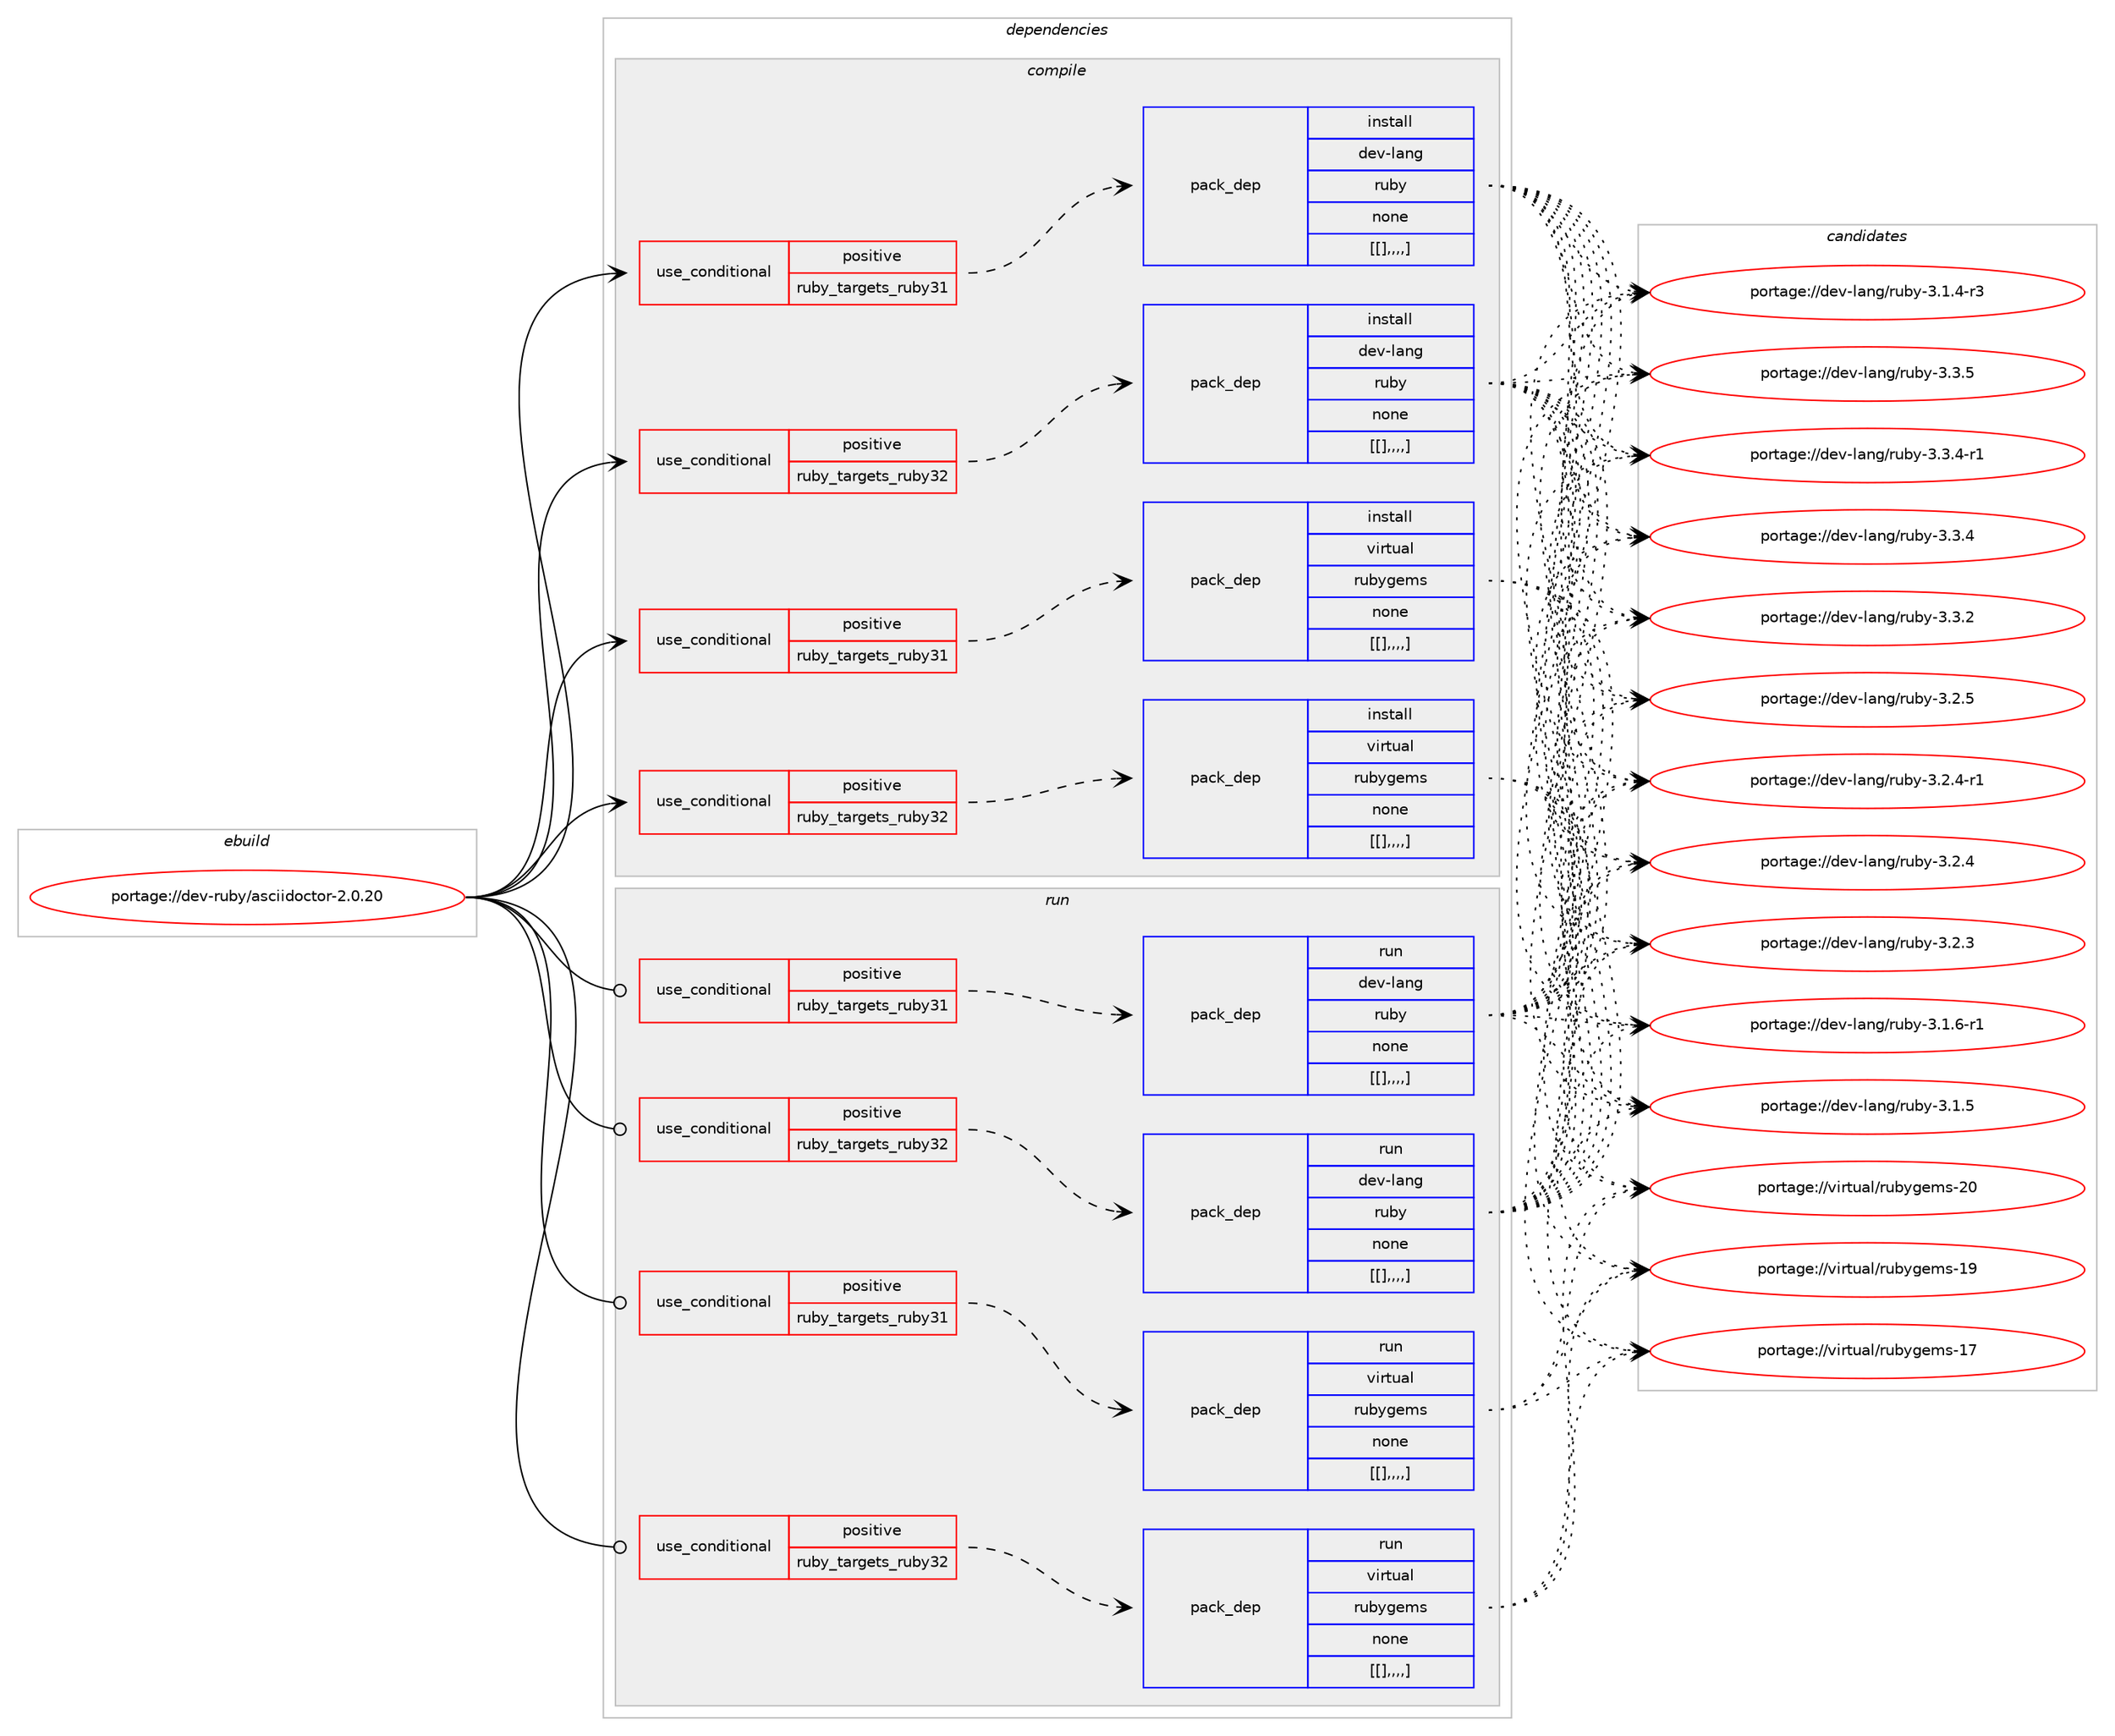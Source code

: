 digraph prolog {

# *************
# Graph options
# *************

newrank=true;
concentrate=true;
compound=true;
graph [rankdir=LR,fontname=Helvetica,fontsize=10,ranksep=1.5];#, ranksep=2.5, nodesep=0.2];
edge  [arrowhead=vee];
node  [fontname=Helvetica,fontsize=10];

# **********
# The ebuild
# **********

subgraph cluster_leftcol {
color=gray;
label=<<i>ebuild</i>>;
id [label="portage://dev-ruby/asciidoctor-2.0.20", color=red, width=4, href="../dev-ruby/asciidoctor-2.0.20.svg"];
}

# ****************
# The dependencies
# ****************

subgraph cluster_midcol {
color=gray;
label=<<i>dependencies</i>>;
subgraph cluster_compile {
fillcolor="#eeeeee";
style=filled;
label=<<i>compile</i>>;
subgraph cond45466 {
dependency178842 [label=<<TABLE BORDER="0" CELLBORDER="1" CELLSPACING="0" CELLPADDING="4"><TR><TD ROWSPAN="3" CELLPADDING="10">use_conditional</TD></TR><TR><TD>positive</TD></TR><TR><TD>ruby_targets_ruby31</TD></TR></TABLE>>, shape=none, color=red];
subgraph pack132092 {
dependency178843 [label=<<TABLE BORDER="0" CELLBORDER="1" CELLSPACING="0" CELLPADDING="4" WIDTH="220"><TR><TD ROWSPAN="6" CELLPADDING="30">pack_dep</TD></TR><TR><TD WIDTH="110">install</TD></TR><TR><TD>dev-lang</TD></TR><TR><TD>ruby</TD></TR><TR><TD>none</TD></TR><TR><TD>[[],,,,]</TD></TR></TABLE>>, shape=none, color=blue];
}
dependency178842:e -> dependency178843:w [weight=20,style="dashed",arrowhead="vee"];
}
id:e -> dependency178842:w [weight=20,style="solid",arrowhead="vee"];
subgraph cond45467 {
dependency178844 [label=<<TABLE BORDER="0" CELLBORDER="1" CELLSPACING="0" CELLPADDING="4"><TR><TD ROWSPAN="3" CELLPADDING="10">use_conditional</TD></TR><TR><TD>positive</TD></TR><TR><TD>ruby_targets_ruby31</TD></TR></TABLE>>, shape=none, color=red];
subgraph pack132093 {
dependency178845 [label=<<TABLE BORDER="0" CELLBORDER="1" CELLSPACING="0" CELLPADDING="4" WIDTH="220"><TR><TD ROWSPAN="6" CELLPADDING="30">pack_dep</TD></TR><TR><TD WIDTH="110">install</TD></TR><TR><TD>virtual</TD></TR><TR><TD>rubygems</TD></TR><TR><TD>none</TD></TR><TR><TD>[[],,,,]</TD></TR></TABLE>>, shape=none, color=blue];
}
dependency178844:e -> dependency178845:w [weight=20,style="dashed",arrowhead="vee"];
}
id:e -> dependency178844:w [weight=20,style="solid",arrowhead="vee"];
subgraph cond45468 {
dependency178846 [label=<<TABLE BORDER="0" CELLBORDER="1" CELLSPACING="0" CELLPADDING="4"><TR><TD ROWSPAN="3" CELLPADDING="10">use_conditional</TD></TR><TR><TD>positive</TD></TR><TR><TD>ruby_targets_ruby32</TD></TR></TABLE>>, shape=none, color=red];
subgraph pack132094 {
dependency178847 [label=<<TABLE BORDER="0" CELLBORDER="1" CELLSPACING="0" CELLPADDING="4" WIDTH="220"><TR><TD ROWSPAN="6" CELLPADDING="30">pack_dep</TD></TR><TR><TD WIDTH="110">install</TD></TR><TR><TD>dev-lang</TD></TR><TR><TD>ruby</TD></TR><TR><TD>none</TD></TR><TR><TD>[[],,,,]</TD></TR></TABLE>>, shape=none, color=blue];
}
dependency178846:e -> dependency178847:w [weight=20,style="dashed",arrowhead="vee"];
}
id:e -> dependency178846:w [weight=20,style="solid",arrowhead="vee"];
subgraph cond45469 {
dependency178848 [label=<<TABLE BORDER="0" CELLBORDER="1" CELLSPACING="0" CELLPADDING="4"><TR><TD ROWSPAN="3" CELLPADDING="10">use_conditional</TD></TR><TR><TD>positive</TD></TR><TR><TD>ruby_targets_ruby32</TD></TR></TABLE>>, shape=none, color=red];
subgraph pack132095 {
dependency178849 [label=<<TABLE BORDER="0" CELLBORDER="1" CELLSPACING="0" CELLPADDING="4" WIDTH="220"><TR><TD ROWSPAN="6" CELLPADDING="30">pack_dep</TD></TR><TR><TD WIDTH="110">install</TD></TR><TR><TD>virtual</TD></TR><TR><TD>rubygems</TD></TR><TR><TD>none</TD></TR><TR><TD>[[],,,,]</TD></TR></TABLE>>, shape=none, color=blue];
}
dependency178848:e -> dependency178849:w [weight=20,style="dashed",arrowhead="vee"];
}
id:e -> dependency178848:w [weight=20,style="solid",arrowhead="vee"];
}
subgraph cluster_compileandrun {
fillcolor="#eeeeee";
style=filled;
label=<<i>compile and run</i>>;
}
subgraph cluster_run {
fillcolor="#eeeeee";
style=filled;
label=<<i>run</i>>;
subgraph cond45470 {
dependency178850 [label=<<TABLE BORDER="0" CELLBORDER="1" CELLSPACING="0" CELLPADDING="4"><TR><TD ROWSPAN="3" CELLPADDING="10">use_conditional</TD></TR><TR><TD>positive</TD></TR><TR><TD>ruby_targets_ruby31</TD></TR></TABLE>>, shape=none, color=red];
subgraph pack132096 {
dependency178851 [label=<<TABLE BORDER="0" CELLBORDER="1" CELLSPACING="0" CELLPADDING="4" WIDTH="220"><TR><TD ROWSPAN="6" CELLPADDING="30">pack_dep</TD></TR><TR><TD WIDTH="110">run</TD></TR><TR><TD>dev-lang</TD></TR><TR><TD>ruby</TD></TR><TR><TD>none</TD></TR><TR><TD>[[],,,,]</TD></TR></TABLE>>, shape=none, color=blue];
}
dependency178850:e -> dependency178851:w [weight=20,style="dashed",arrowhead="vee"];
}
id:e -> dependency178850:w [weight=20,style="solid",arrowhead="odot"];
subgraph cond45471 {
dependency178852 [label=<<TABLE BORDER="0" CELLBORDER="1" CELLSPACING="0" CELLPADDING="4"><TR><TD ROWSPAN="3" CELLPADDING="10">use_conditional</TD></TR><TR><TD>positive</TD></TR><TR><TD>ruby_targets_ruby31</TD></TR></TABLE>>, shape=none, color=red];
subgraph pack132097 {
dependency178853 [label=<<TABLE BORDER="0" CELLBORDER="1" CELLSPACING="0" CELLPADDING="4" WIDTH="220"><TR><TD ROWSPAN="6" CELLPADDING="30">pack_dep</TD></TR><TR><TD WIDTH="110">run</TD></TR><TR><TD>virtual</TD></TR><TR><TD>rubygems</TD></TR><TR><TD>none</TD></TR><TR><TD>[[],,,,]</TD></TR></TABLE>>, shape=none, color=blue];
}
dependency178852:e -> dependency178853:w [weight=20,style="dashed",arrowhead="vee"];
}
id:e -> dependency178852:w [weight=20,style="solid",arrowhead="odot"];
subgraph cond45472 {
dependency178854 [label=<<TABLE BORDER="0" CELLBORDER="1" CELLSPACING="0" CELLPADDING="4"><TR><TD ROWSPAN="3" CELLPADDING="10">use_conditional</TD></TR><TR><TD>positive</TD></TR><TR><TD>ruby_targets_ruby32</TD></TR></TABLE>>, shape=none, color=red];
subgraph pack132098 {
dependency178855 [label=<<TABLE BORDER="0" CELLBORDER="1" CELLSPACING="0" CELLPADDING="4" WIDTH="220"><TR><TD ROWSPAN="6" CELLPADDING="30">pack_dep</TD></TR><TR><TD WIDTH="110">run</TD></TR><TR><TD>dev-lang</TD></TR><TR><TD>ruby</TD></TR><TR><TD>none</TD></TR><TR><TD>[[],,,,]</TD></TR></TABLE>>, shape=none, color=blue];
}
dependency178854:e -> dependency178855:w [weight=20,style="dashed",arrowhead="vee"];
}
id:e -> dependency178854:w [weight=20,style="solid",arrowhead="odot"];
subgraph cond45473 {
dependency178856 [label=<<TABLE BORDER="0" CELLBORDER="1" CELLSPACING="0" CELLPADDING="4"><TR><TD ROWSPAN="3" CELLPADDING="10">use_conditional</TD></TR><TR><TD>positive</TD></TR><TR><TD>ruby_targets_ruby32</TD></TR></TABLE>>, shape=none, color=red];
subgraph pack132099 {
dependency178857 [label=<<TABLE BORDER="0" CELLBORDER="1" CELLSPACING="0" CELLPADDING="4" WIDTH="220"><TR><TD ROWSPAN="6" CELLPADDING="30">pack_dep</TD></TR><TR><TD WIDTH="110">run</TD></TR><TR><TD>virtual</TD></TR><TR><TD>rubygems</TD></TR><TR><TD>none</TD></TR><TR><TD>[[],,,,]</TD></TR></TABLE>>, shape=none, color=blue];
}
dependency178856:e -> dependency178857:w [weight=20,style="dashed",arrowhead="vee"];
}
id:e -> dependency178856:w [weight=20,style="solid",arrowhead="odot"];
}
}

# **************
# The candidates
# **************

subgraph cluster_choices {
rank=same;
color=gray;
label=<<i>candidates</i>>;

subgraph choice132092 {
color=black;
nodesep=1;
choice10010111845108971101034711411798121455146514653 [label="portage://dev-lang/ruby-3.3.5", color=red, width=4,href="../dev-lang/ruby-3.3.5.svg"];
choice100101118451089711010347114117981214551465146524511449 [label="portage://dev-lang/ruby-3.3.4-r1", color=red, width=4,href="../dev-lang/ruby-3.3.4-r1.svg"];
choice10010111845108971101034711411798121455146514652 [label="portage://dev-lang/ruby-3.3.4", color=red, width=4,href="../dev-lang/ruby-3.3.4.svg"];
choice10010111845108971101034711411798121455146514650 [label="portage://dev-lang/ruby-3.3.2", color=red, width=4,href="../dev-lang/ruby-3.3.2.svg"];
choice10010111845108971101034711411798121455146504653 [label="portage://dev-lang/ruby-3.2.5", color=red, width=4,href="../dev-lang/ruby-3.2.5.svg"];
choice100101118451089711010347114117981214551465046524511449 [label="portage://dev-lang/ruby-3.2.4-r1", color=red, width=4,href="../dev-lang/ruby-3.2.4-r1.svg"];
choice10010111845108971101034711411798121455146504652 [label="portage://dev-lang/ruby-3.2.4", color=red, width=4,href="../dev-lang/ruby-3.2.4.svg"];
choice10010111845108971101034711411798121455146504651 [label="portage://dev-lang/ruby-3.2.3", color=red, width=4,href="../dev-lang/ruby-3.2.3.svg"];
choice100101118451089711010347114117981214551464946544511449 [label="portage://dev-lang/ruby-3.1.6-r1", color=red, width=4,href="../dev-lang/ruby-3.1.6-r1.svg"];
choice10010111845108971101034711411798121455146494653 [label="portage://dev-lang/ruby-3.1.5", color=red, width=4,href="../dev-lang/ruby-3.1.5.svg"];
choice100101118451089711010347114117981214551464946524511451 [label="portage://dev-lang/ruby-3.1.4-r3", color=red, width=4,href="../dev-lang/ruby-3.1.4-r3.svg"];
dependency178843:e -> choice10010111845108971101034711411798121455146514653:w [style=dotted,weight="100"];
dependency178843:e -> choice100101118451089711010347114117981214551465146524511449:w [style=dotted,weight="100"];
dependency178843:e -> choice10010111845108971101034711411798121455146514652:w [style=dotted,weight="100"];
dependency178843:e -> choice10010111845108971101034711411798121455146514650:w [style=dotted,weight="100"];
dependency178843:e -> choice10010111845108971101034711411798121455146504653:w [style=dotted,weight="100"];
dependency178843:e -> choice100101118451089711010347114117981214551465046524511449:w [style=dotted,weight="100"];
dependency178843:e -> choice10010111845108971101034711411798121455146504652:w [style=dotted,weight="100"];
dependency178843:e -> choice10010111845108971101034711411798121455146504651:w [style=dotted,weight="100"];
dependency178843:e -> choice100101118451089711010347114117981214551464946544511449:w [style=dotted,weight="100"];
dependency178843:e -> choice10010111845108971101034711411798121455146494653:w [style=dotted,weight="100"];
dependency178843:e -> choice100101118451089711010347114117981214551464946524511451:w [style=dotted,weight="100"];
}
subgraph choice132093 {
color=black;
nodesep=1;
choice118105114116117971084711411798121103101109115455048 [label="portage://virtual/rubygems-20", color=red, width=4,href="../virtual/rubygems-20.svg"];
choice118105114116117971084711411798121103101109115454957 [label="portage://virtual/rubygems-19", color=red, width=4,href="../virtual/rubygems-19.svg"];
choice118105114116117971084711411798121103101109115454955 [label="portage://virtual/rubygems-17", color=red, width=4,href="../virtual/rubygems-17.svg"];
dependency178845:e -> choice118105114116117971084711411798121103101109115455048:w [style=dotted,weight="100"];
dependency178845:e -> choice118105114116117971084711411798121103101109115454957:w [style=dotted,weight="100"];
dependency178845:e -> choice118105114116117971084711411798121103101109115454955:w [style=dotted,weight="100"];
}
subgraph choice132094 {
color=black;
nodesep=1;
choice10010111845108971101034711411798121455146514653 [label="portage://dev-lang/ruby-3.3.5", color=red, width=4,href="../dev-lang/ruby-3.3.5.svg"];
choice100101118451089711010347114117981214551465146524511449 [label="portage://dev-lang/ruby-3.3.4-r1", color=red, width=4,href="../dev-lang/ruby-3.3.4-r1.svg"];
choice10010111845108971101034711411798121455146514652 [label="portage://dev-lang/ruby-3.3.4", color=red, width=4,href="../dev-lang/ruby-3.3.4.svg"];
choice10010111845108971101034711411798121455146514650 [label="portage://dev-lang/ruby-3.3.2", color=red, width=4,href="../dev-lang/ruby-3.3.2.svg"];
choice10010111845108971101034711411798121455146504653 [label="portage://dev-lang/ruby-3.2.5", color=red, width=4,href="../dev-lang/ruby-3.2.5.svg"];
choice100101118451089711010347114117981214551465046524511449 [label="portage://dev-lang/ruby-3.2.4-r1", color=red, width=4,href="../dev-lang/ruby-3.2.4-r1.svg"];
choice10010111845108971101034711411798121455146504652 [label="portage://dev-lang/ruby-3.2.4", color=red, width=4,href="../dev-lang/ruby-3.2.4.svg"];
choice10010111845108971101034711411798121455146504651 [label="portage://dev-lang/ruby-3.2.3", color=red, width=4,href="../dev-lang/ruby-3.2.3.svg"];
choice100101118451089711010347114117981214551464946544511449 [label="portage://dev-lang/ruby-3.1.6-r1", color=red, width=4,href="../dev-lang/ruby-3.1.6-r1.svg"];
choice10010111845108971101034711411798121455146494653 [label="portage://dev-lang/ruby-3.1.5", color=red, width=4,href="../dev-lang/ruby-3.1.5.svg"];
choice100101118451089711010347114117981214551464946524511451 [label="portage://dev-lang/ruby-3.1.4-r3", color=red, width=4,href="../dev-lang/ruby-3.1.4-r3.svg"];
dependency178847:e -> choice10010111845108971101034711411798121455146514653:w [style=dotted,weight="100"];
dependency178847:e -> choice100101118451089711010347114117981214551465146524511449:w [style=dotted,weight="100"];
dependency178847:e -> choice10010111845108971101034711411798121455146514652:w [style=dotted,weight="100"];
dependency178847:e -> choice10010111845108971101034711411798121455146514650:w [style=dotted,weight="100"];
dependency178847:e -> choice10010111845108971101034711411798121455146504653:w [style=dotted,weight="100"];
dependency178847:e -> choice100101118451089711010347114117981214551465046524511449:w [style=dotted,weight="100"];
dependency178847:e -> choice10010111845108971101034711411798121455146504652:w [style=dotted,weight="100"];
dependency178847:e -> choice10010111845108971101034711411798121455146504651:w [style=dotted,weight="100"];
dependency178847:e -> choice100101118451089711010347114117981214551464946544511449:w [style=dotted,weight="100"];
dependency178847:e -> choice10010111845108971101034711411798121455146494653:w [style=dotted,weight="100"];
dependency178847:e -> choice100101118451089711010347114117981214551464946524511451:w [style=dotted,weight="100"];
}
subgraph choice132095 {
color=black;
nodesep=1;
choice118105114116117971084711411798121103101109115455048 [label="portage://virtual/rubygems-20", color=red, width=4,href="../virtual/rubygems-20.svg"];
choice118105114116117971084711411798121103101109115454957 [label="portage://virtual/rubygems-19", color=red, width=4,href="../virtual/rubygems-19.svg"];
choice118105114116117971084711411798121103101109115454955 [label="portage://virtual/rubygems-17", color=red, width=4,href="../virtual/rubygems-17.svg"];
dependency178849:e -> choice118105114116117971084711411798121103101109115455048:w [style=dotted,weight="100"];
dependency178849:e -> choice118105114116117971084711411798121103101109115454957:w [style=dotted,weight="100"];
dependency178849:e -> choice118105114116117971084711411798121103101109115454955:w [style=dotted,weight="100"];
}
subgraph choice132096 {
color=black;
nodesep=1;
choice10010111845108971101034711411798121455146514653 [label="portage://dev-lang/ruby-3.3.5", color=red, width=4,href="../dev-lang/ruby-3.3.5.svg"];
choice100101118451089711010347114117981214551465146524511449 [label="portage://dev-lang/ruby-3.3.4-r1", color=red, width=4,href="../dev-lang/ruby-3.3.4-r1.svg"];
choice10010111845108971101034711411798121455146514652 [label="portage://dev-lang/ruby-3.3.4", color=red, width=4,href="../dev-lang/ruby-3.3.4.svg"];
choice10010111845108971101034711411798121455146514650 [label="portage://dev-lang/ruby-3.3.2", color=red, width=4,href="../dev-lang/ruby-3.3.2.svg"];
choice10010111845108971101034711411798121455146504653 [label="portage://dev-lang/ruby-3.2.5", color=red, width=4,href="../dev-lang/ruby-3.2.5.svg"];
choice100101118451089711010347114117981214551465046524511449 [label="portage://dev-lang/ruby-3.2.4-r1", color=red, width=4,href="../dev-lang/ruby-3.2.4-r1.svg"];
choice10010111845108971101034711411798121455146504652 [label="portage://dev-lang/ruby-3.2.4", color=red, width=4,href="../dev-lang/ruby-3.2.4.svg"];
choice10010111845108971101034711411798121455146504651 [label="portage://dev-lang/ruby-3.2.3", color=red, width=4,href="../dev-lang/ruby-3.2.3.svg"];
choice100101118451089711010347114117981214551464946544511449 [label="portage://dev-lang/ruby-3.1.6-r1", color=red, width=4,href="../dev-lang/ruby-3.1.6-r1.svg"];
choice10010111845108971101034711411798121455146494653 [label="portage://dev-lang/ruby-3.1.5", color=red, width=4,href="../dev-lang/ruby-3.1.5.svg"];
choice100101118451089711010347114117981214551464946524511451 [label="portage://dev-lang/ruby-3.1.4-r3", color=red, width=4,href="../dev-lang/ruby-3.1.4-r3.svg"];
dependency178851:e -> choice10010111845108971101034711411798121455146514653:w [style=dotted,weight="100"];
dependency178851:e -> choice100101118451089711010347114117981214551465146524511449:w [style=dotted,weight="100"];
dependency178851:e -> choice10010111845108971101034711411798121455146514652:w [style=dotted,weight="100"];
dependency178851:e -> choice10010111845108971101034711411798121455146514650:w [style=dotted,weight="100"];
dependency178851:e -> choice10010111845108971101034711411798121455146504653:w [style=dotted,weight="100"];
dependency178851:e -> choice100101118451089711010347114117981214551465046524511449:w [style=dotted,weight="100"];
dependency178851:e -> choice10010111845108971101034711411798121455146504652:w [style=dotted,weight="100"];
dependency178851:e -> choice10010111845108971101034711411798121455146504651:w [style=dotted,weight="100"];
dependency178851:e -> choice100101118451089711010347114117981214551464946544511449:w [style=dotted,weight="100"];
dependency178851:e -> choice10010111845108971101034711411798121455146494653:w [style=dotted,weight="100"];
dependency178851:e -> choice100101118451089711010347114117981214551464946524511451:w [style=dotted,weight="100"];
}
subgraph choice132097 {
color=black;
nodesep=1;
choice118105114116117971084711411798121103101109115455048 [label="portage://virtual/rubygems-20", color=red, width=4,href="../virtual/rubygems-20.svg"];
choice118105114116117971084711411798121103101109115454957 [label="portage://virtual/rubygems-19", color=red, width=4,href="../virtual/rubygems-19.svg"];
choice118105114116117971084711411798121103101109115454955 [label="portage://virtual/rubygems-17", color=red, width=4,href="../virtual/rubygems-17.svg"];
dependency178853:e -> choice118105114116117971084711411798121103101109115455048:w [style=dotted,weight="100"];
dependency178853:e -> choice118105114116117971084711411798121103101109115454957:w [style=dotted,weight="100"];
dependency178853:e -> choice118105114116117971084711411798121103101109115454955:w [style=dotted,weight="100"];
}
subgraph choice132098 {
color=black;
nodesep=1;
choice10010111845108971101034711411798121455146514653 [label="portage://dev-lang/ruby-3.3.5", color=red, width=4,href="../dev-lang/ruby-3.3.5.svg"];
choice100101118451089711010347114117981214551465146524511449 [label="portage://dev-lang/ruby-3.3.4-r1", color=red, width=4,href="../dev-lang/ruby-3.3.4-r1.svg"];
choice10010111845108971101034711411798121455146514652 [label="portage://dev-lang/ruby-3.3.4", color=red, width=4,href="../dev-lang/ruby-3.3.4.svg"];
choice10010111845108971101034711411798121455146514650 [label="portage://dev-lang/ruby-3.3.2", color=red, width=4,href="../dev-lang/ruby-3.3.2.svg"];
choice10010111845108971101034711411798121455146504653 [label="portage://dev-lang/ruby-3.2.5", color=red, width=4,href="../dev-lang/ruby-3.2.5.svg"];
choice100101118451089711010347114117981214551465046524511449 [label="portage://dev-lang/ruby-3.2.4-r1", color=red, width=4,href="../dev-lang/ruby-3.2.4-r1.svg"];
choice10010111845108971101034711411798121455146504652 [label="portage://dev-lang/ruby-3.2.4", color=red, width=4,href="../dev-lang/ruby-3.2.4.svg"];
choice10010111845108971101034711411798121455146504651 [label="portage://dev-lang/ruby-3.2.3", color=red, width=4,href="../dev-lang/ruby-3.2.3.svg"];
choice100101118451089711010347114117981214551464946544511449 [label="portage://dev-lang/ruby-3.1.6-r1", color=red, width=4,href="../dev-lang/ruby-3.1.6-r1.svg"];
choice10010111845108971101034711411798121455146494653 [label="portage://dev-lang/ruby-3.1.5", color=red, width=4,href="../dev-lang/ruby-3.1.5.svg"];
choice100101118451089711010347114117981214551464946524511451 [label="portage://dev-lang/ruby-3.1.4-r3", color=red, width=4,href="../dev-lang/ruby-3.1.4-r3.svg"];
dependency178855:e -> choice10010111845108971101034711411798121455146514653:w [style=dotted,weight="100"];
dependency178855:e -> choice100101118451089711010347114117981214551465146524511449:w [style=dotted,weight="100"];
dependency178855:e -> choice10010111845108971101034711411798121455146514652:w [style=dotted,weight="100"];
dependency178855:e -> choice10010111845108971101034711411798121455146514650:w [style=dotted,weight="100"];
dependency178855:e -> choice10010111845108971101034711411798121455146504653:w [style=dotted,weight="100"];
dependency178855:e -> choice100101118451089711010347114117981214551465046524511449:w [style=dotted,weight="100"];
dependency178855:e -> choice10010111845108971101034711411798121455146504652:w [style=dotted,weight="100"];
dependency178855:e -> choice10010111845108971101034711411798121455146504651:w [style=dotted,weight="100"];
dependency178855:e -> choice100101118451089711010347114117981214551464946544511449:w [style=dotted,weight="100"];
dependency178855:e -> choice10010111845108971101034711411798121455146494653:w [style=dotted,weight="100"];
dependency178855:e -> choice100101118451089711010347114117981214551464946524511451:w [style=dotted,weight="100"];
}
subgraph choice132099 {
color=black;
nodesep=1;
choice118105114116117971084711411798121103101109115455048 [label="portage://virtual/rubygems-20", color=red, width=4,href="../virtual/rubygems-20.svg"];
choice118105114116117971084711411798121103101109115454957 [label="portage://virtual/rubygems-19", color=red, width=4,href="../virtual/rubygems-19.svg"];
choice118105114116117971084711411798121103101109115454955 [label="portage://virtual/rubygems-17", color=red, width=4,href="../virtual/rubygems-17.svg"];
dependency178857:e -> choice118105114116117971084711411798121103101109115455048:w [style=dotted,weight="100"];
dependency178857:e -> choice118105114116117971084711411798121103101109115454957:w [style=dotted,weight="100"];
dependency178857:e -> choice118105114116117971084711411798121103101109115454955:w [style=dotted,weight="100"];
}
}

}
